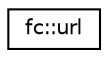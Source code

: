 digraph "Graphical Class Hierarchy"
{
  edge [fontname="Helvetica",fontsize="10",labelfontname="Helvetica",labelfontsize="10"];
  node [fontname="Helvetica",fontsize="10",shape=record];
  rankdir="LR";
  Node0 [label="fc::url",height=0.2,width=0.4,color="black", fillcolor="white", style="filled",URL="$classfc_1_1url.html"];
}
